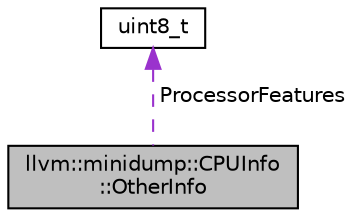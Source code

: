 digraph "llvm::minidump::CPUInfo::OtherInfo"
{
 // LATEX_PDF_SIZE
  bgcolor="transparent";
  edge [fontname="Helvetica",fontsize="10",labelfontname="Helvetica",labelfontsize="10"];
  node [fontname="Helvetica",fontsize="10",shape="box"];
  Node1 [label="llvm::minidump::CPUInfo\l::OtherInfo",height=0.2,width=0.4,color="black", fillcolor="grey75", style="filled", fontcolor="black",tooltip=" "];
  Node2 -> Node1 [dir="back",color="darkorchid3",fontsize="10",style="dashed",label=" ProcessorFeatures" ,fontname="Helvetica"];
  Node2 [label="uint8_t",height=0.2,width=0.4,color="black",tooltip=" "];
}
